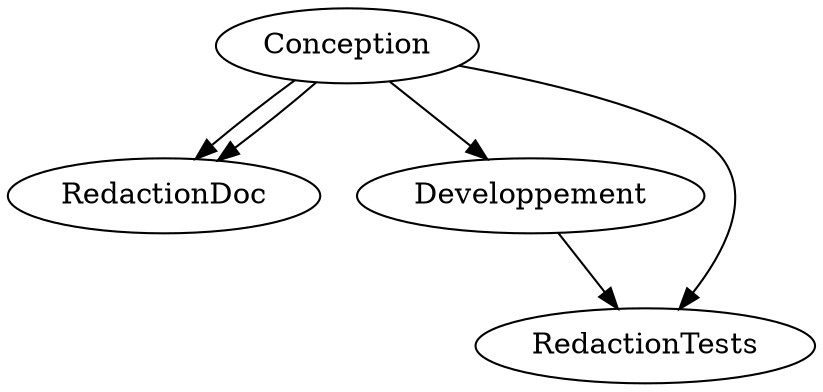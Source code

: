 digraph developpement {
	Conception->RedactionDoc
	Conception->RedactionDoc
	Conception->Developpement
	Conception->RedactionTests
	Developpement->RedactionTests
}
